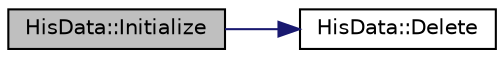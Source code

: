 digraph "HisData::Initialize"
{
  edge [fontname="Helvetica",fontsize="10",labelfontname="Helvetica",labelfontsize="10"];
  node [fontname="Helvetica",fontsize="10",shape=record];
  rankdir="LR";
  Node1 [label="HisData::Initialize",height=0.2,width=0.4,color="black", fillcolor="grey75", style="filled", fontcolor="black"];
  Node1 -> Node2 [color="midnightblue",fontsize="10",style="solid",fontname="Helvetica"];
  Node2 [label="HisData::Delete",height=0.2,width=0.4,color="black", fillcolor="white", style="filled",URL="$d7/d2e/class_his_data.html#a3b5241488d9daf839ec2435f89148b8b",tooltip="Delete the data arrays and reset all variables. "];
}
